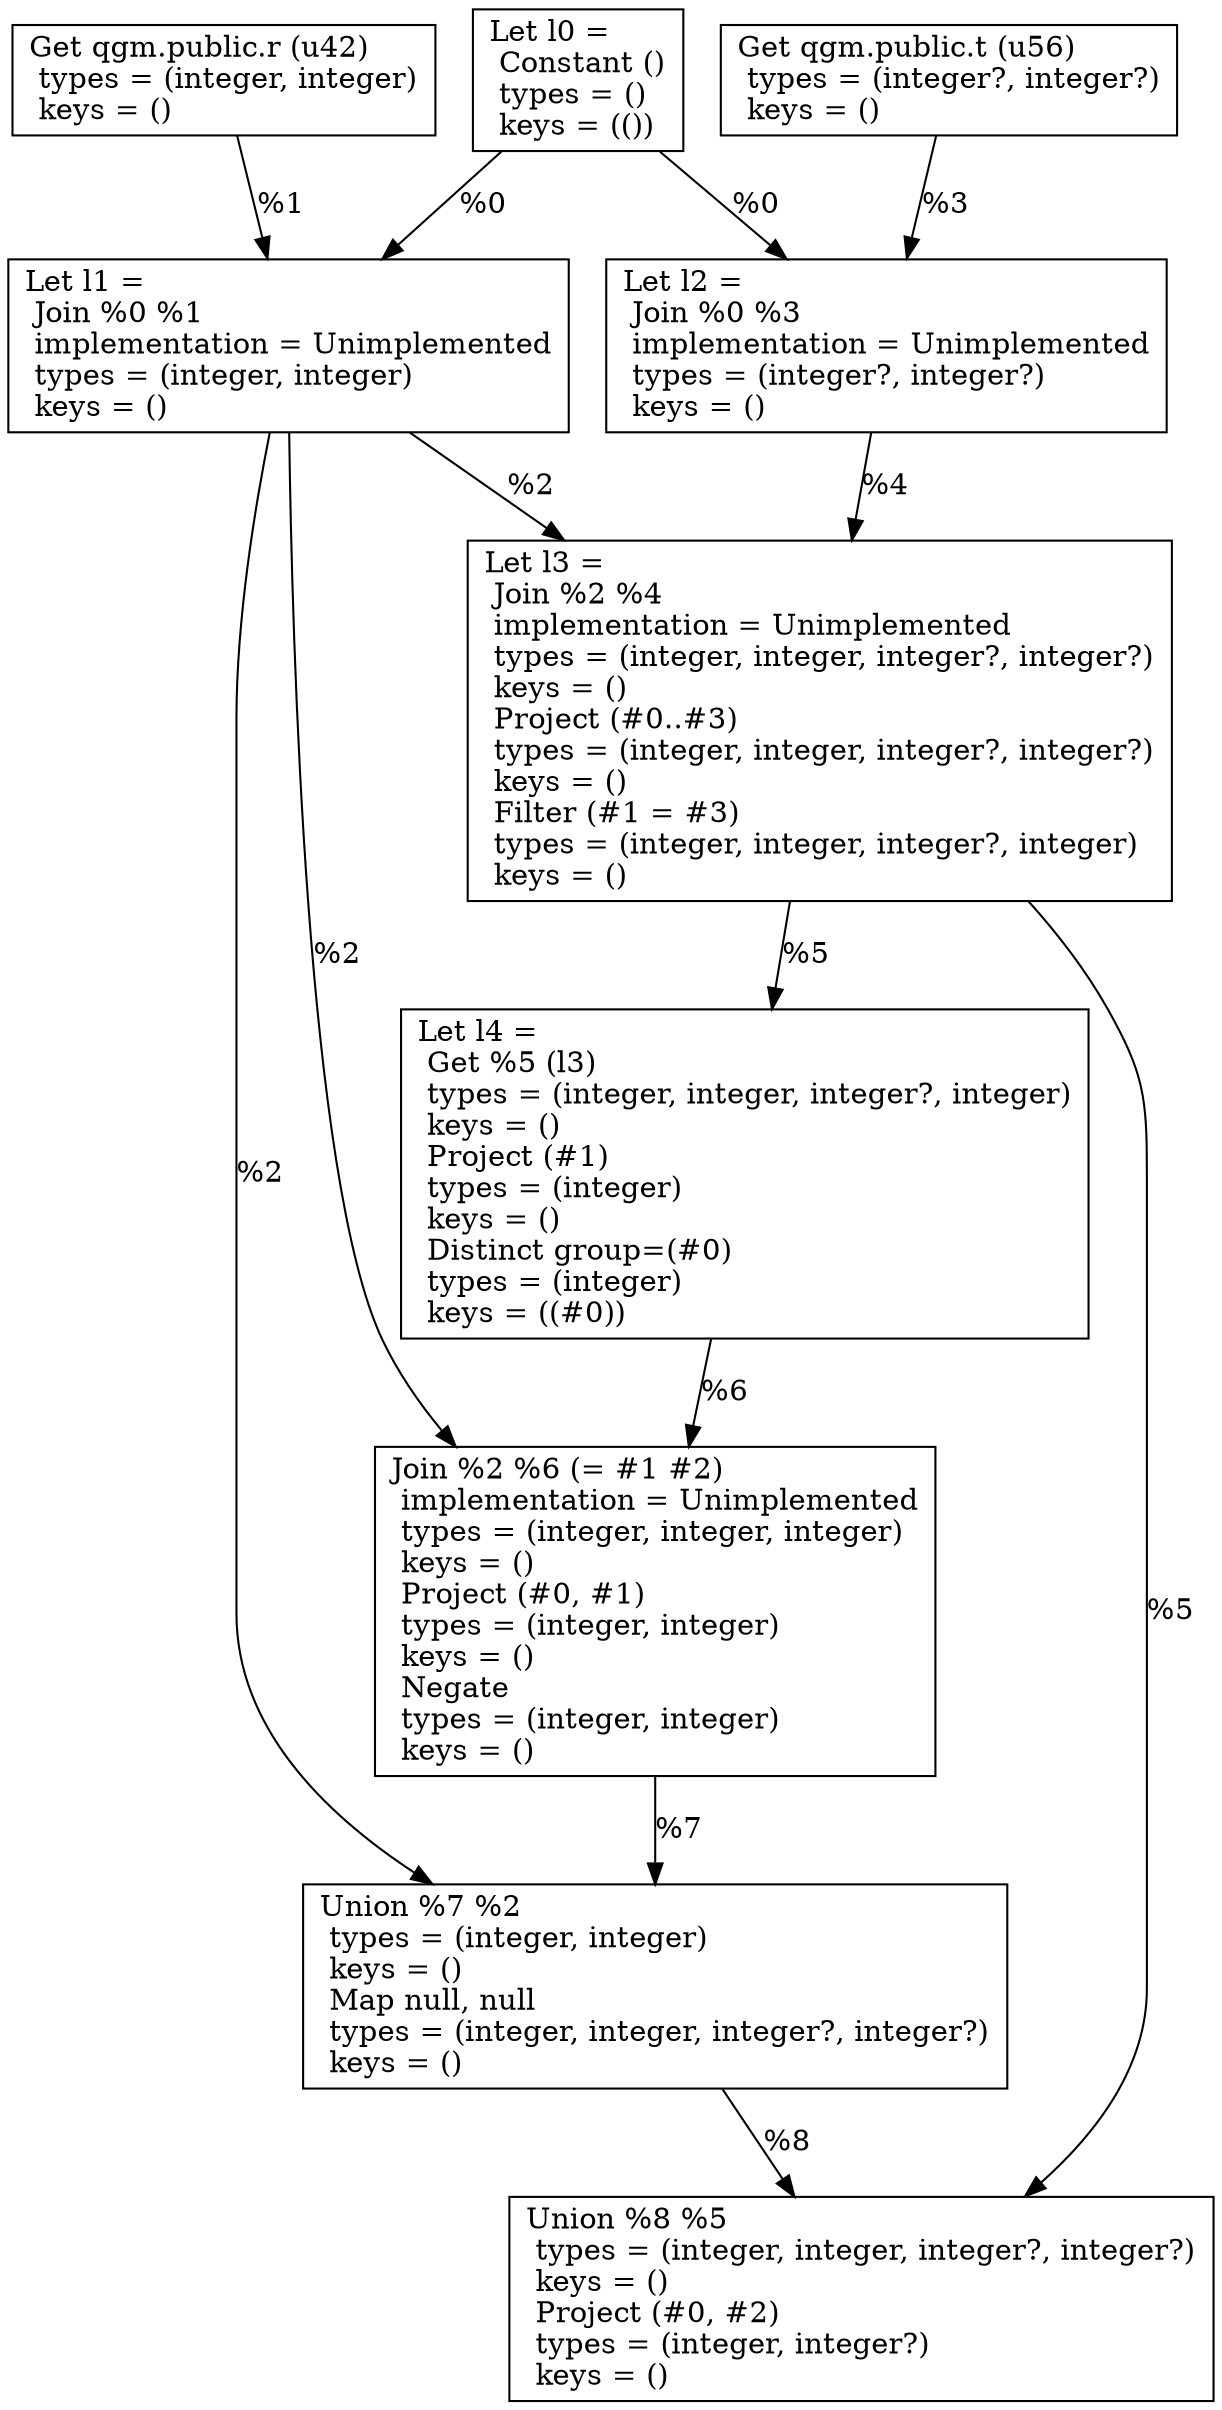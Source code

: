 digraph G {
    node0 [shape = record, label="Let l0 =\l Constant ()\l  types = ()\l  keys = (())\l"]
    node1 [shape = record, label=" Get qgm.public.r (u42)\l  types = (integer, integer)\l  keys = ()\l"]
    node2 [shape = record, label="Let l1 =\l Join %0 %1\l  implementation = Unimplemented\l  types = (integer, integer)\l  keys = ()\l"]
    node3 [shape = record, label=" Get qgm.public.t (u56)\l  types = (integer?, integer?)\l  keys = ()\l"]
    node4 [shape = record, label="Let l2 =\l Join %0 %3\l  implementation = Unimplemented\l  types = (integer?, integer?)\l  keys = ()\l"]
    node5 [shape = record, label="Let l3 =\l Join %2 %4\l  implementation = Unimplemented\l  types = (integer, integer, integer?, integer?)\l  keys = ()\l Project (#0..#3)\l  types = (integer, integer, integer?, integer?)\l  keys = ()\l Filter (#1 = #3)\l  types = (integer, integer, integer?, integer)\l  keys = ()\l"]
    node6 [shape = record, label="Let l4 =\l Get %5 (l3)\l  types = (integer, integer, integer?, integer)\l  keys = ()\l Project (#1)\l  types = (integer)\l  keys = ()\l Distinct group=(#0)\l  types = (integer)\l  keys = ((#0))\l"]
    node7 [shape = record, label=" Join %2 %6 (= #1 #2)\l  implementation = Unimplemented\l  types = (integer, integer, integer)\l  keys = ()\l Project (#0, #1)\l  types = (integer, integer)\l  keys = ()\l Negate\l  types = (integer, integer)\l  keys = ()\l"]
    node8 [shape = record, label=" Union %7 %2\l  types = (integer, integer)\l  keys = ()\l Map null, null\l  types = (integer, integer, integer?, integer?)\l  keys = ()\l"]
    node9 [shape = record, label=" Union %8 %5\l  types = (integer, integer, integer?, integer?)\l  keys = ()\l Project (#0, #2)\l  types = (integer, integer?)\l  keys = ()\l"]
    node3 -> node4 [label = "%3\l"]
    node0 -> node2 [label = "%0\l"]
    node2 -> node5 [label = "%2\l"]
    node5 -> node6 [label = "%5\l"]
    node6 -> node7 [label = "%6\l"]
    node8 -> node9 [label = "%8\l"]
    node4 -> node5 [label = "%4\l"]
    node5 -> node9 [label = "%5\l"]
    node2 -> node8 [label = "%2\l"]
    node7 -> node8 [label = "%7\l"]
    node1 -> node2 [label = "%1\l"]
    node0 -> node4 [label = "%0\l"]
    node2 -> node7 [label = "%2\l"]
}
